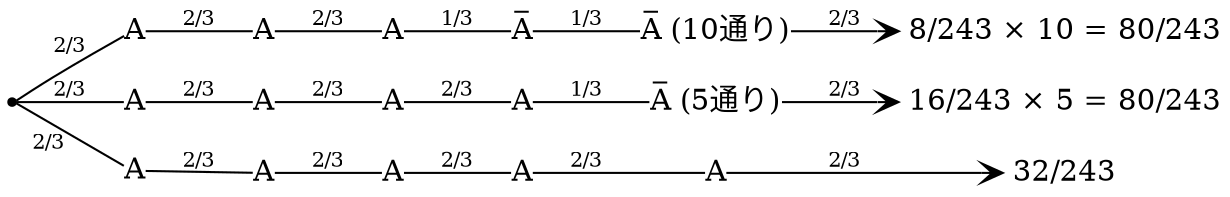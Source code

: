 digraph problem1 {
    rankdir = LR; // 左から右のレイアウトを指定

    // ダミーノード
    ""[shape=point];

    // ノードのスタイル設定
    node[shape=plain];

    // ノードの定義
    node1 [label="A"];
    node2 [label="A"];
    node3 [label="A"];
    node4 [label="A"];
    node5 [label="A"];
    node6 [label="A"];
    node7 [label="A"];
    node8 [label="A"];
    node9 [label="A"];
    node10 [label="A"];
    node11 [label="A"];
    node12 [label="A"];
    node13 [label=<A&#x0305; (10通り)>];
    node14 [label=<A&#x0305; (5通り)>];
    node15 [label=<A&#x0305;>];
    node16 [label=" 32/243"];
    node17 [label=" 8/243 × 10 = 80/243"];
    node18 [label=" 16/243 × 5 = 80/243"];
    // エッジの定義（有向）
    "" -> node1 [label=<<font point-size="10" color="black">2/3</font>>, arrowhead=none];
    "" -> node2 [label=<<font point-size="10" color="black">2/3</font>>, arrowhead=none];
    "" -> node3 [xlabel=<<font point-size="10" color="black">2/3</font>>, arrowhead=none];

    node1 -> node4 [label=<<font point-size="10" color="black">2/3</font>>, arrowhead=none];
    node2 -> node5 [label=<<font point-size="10" color="black">2/3</font>>, arrowhead=none];
    node3 -> node6 [label=<<font point-size="10" color="black">2/3</font>>, arrowhead=none];

    node4 -> node7 [label=<<font point-size="10" color="black">2/3</font>>, arrowhead=none];
    node5 -> node8 [label=<<font point-size="10" color="black">2/3</font>>, arrowhead=none];
    node6 -> node9 [label=<<font point-size="10" color="black">2/3</font>>, arrowhead=none];

    node7 -> node15 [label=<<font point-size="10" color="black">1/3</font>>, arrowhead=none];
    node8 -> node11 [label=<<font point-size="10" color="black">2/3</font>>, arrowhead=none];
    node9 -> node12 [label=<<font point-size="10" color="black">2/3</font>>, arrowhead=none];

    node15 -> node13 [label=<<font point-size="10" color="black">1/3</font>>, arrowhead=none];
    node11 -> node14 [label=<<font point-size="10" color="black">1/3</font>>, arrowhead=none];
    node12 -> node10 [label=<<font point-size="10" color="black">2/3</font>>, arrowhead=none];

    node10 -> node16 [label=<<font point-size="10" color="black">2/3</font>>, arrowhead=vee];
    node13 -> node17 [label=<<font point-size="10" color="black">2/3</font>>, arrowhead=vee];
    node14 -> node18 [label=<<font point-size="10" color="black">2/3</font>>, arrowhead=vee];
}